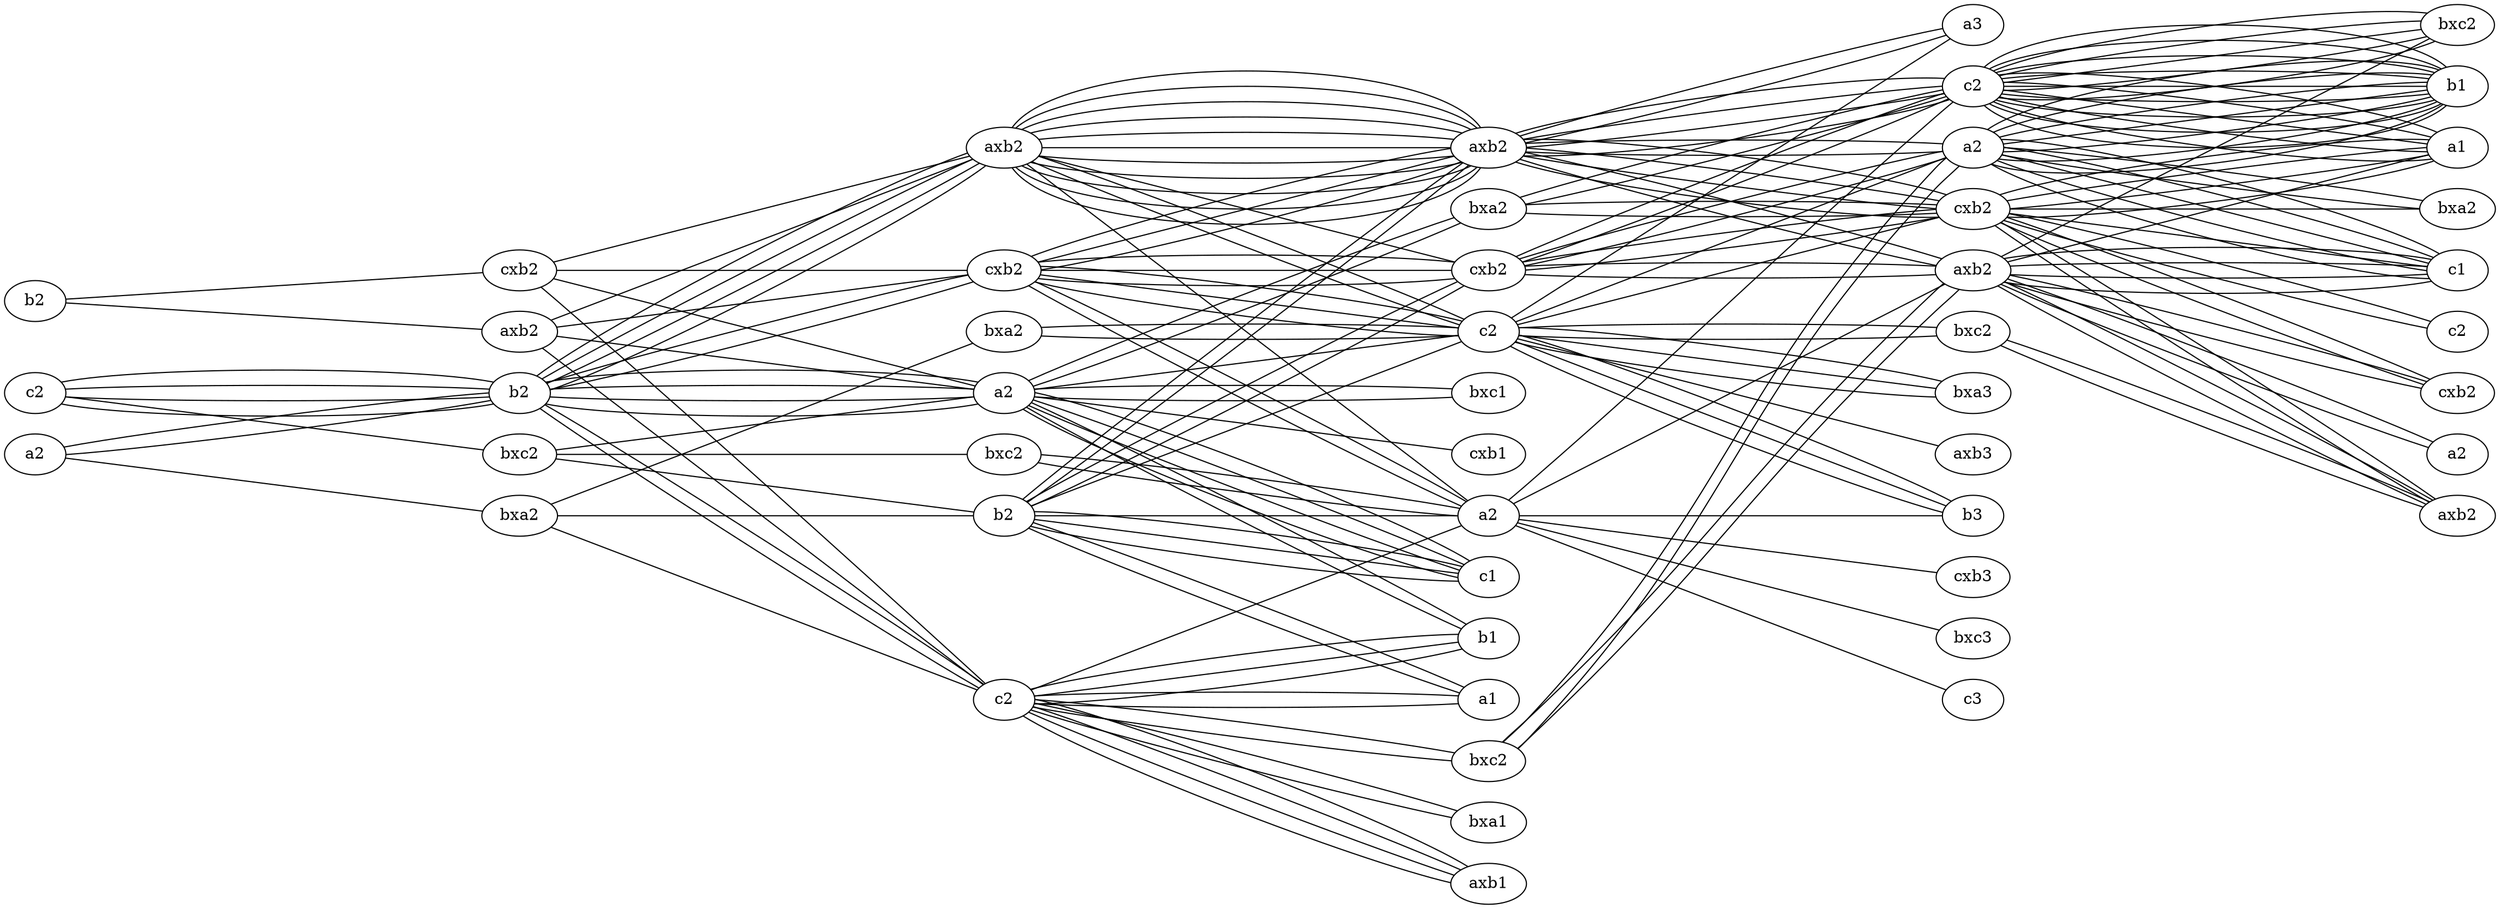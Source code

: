 // HexaPawn
graph {
	center=true rankdir=LR ranksep="5.0 equally"
	"0b827662-1385-11eb-a5c6-03857c5cefaf" [label=a2]
	"0b829d40-1385-11eb-a5c6-03857c5cefaf" [label=b2]
	"0b827662-1385-11eb-a5c6-03857c5cefaf" -- "0b829d40-1385-11eb-a5c6-03857c5cefaf"
	"0b827662-1385-11eb-a5c6-03857c5cefaf" [label=a2]
	"0b828a62-1385-11eb-a5c6-03857c5cefaf" [label=bxa2]
	"0b827662-1385-11eb-a5c6-03857c5cefaf" -- "0b828a62-1385-11eb-a5c6-03857c5cefaf"
	"0b827662-1385-11eb-a5c6-03857c5cefaf" [label=a2]
	"0b829d40-1385-11eb-a5c6-03857c5cefaf" [label=b2]
	"0b827662-1385-11eb-a5c6-03857c5cefaf" -- "0b829d40-1385-11eb-a5c6-03857c5cefaf"
	"0b827eb4-1385-11eb-a5c6-03857c5cefaf" [label=b2]
	"0b828f30-1385-11eb-a5c6-03857c5cefaf" [label=axb2]
	"0b827eb4-1385-11eb-a5c6-03857c5cefaf" -- "0b828f30-1385-11eb-a5c6-03857c5cefaf"
	"0b827eb4-1385-11eb-a5c6-03857c5cefaf" [label=b2]
	"0b829192-1385-11eb-a5c6-03857c5cefaf" [label=cxb2]
	"0b827eb4-1385-11eb-a5c6-03857c5cefaf" -- "0b829192-1385-11eb-a5c6-03857c5cefaf"
	"0b8281ca-1385-11eb-a5c6-03857c5cefaf" [label=c2]
	"0b829d40-1385-11eb-a5c6-03857c5cefaf" [label=b2]
	"0b8281ca-1385-11eb-a5c6-03857c5cefaf" -- "0b829d40-1385-11eb-a5c6-03857c5cefaf"
	"0b8281ca-1385-11eb-a5c6-03857c5cefaf" [label=c2]
	"0b829638-1385-11eb-a5c6-03857c5cefaf" [label=bxc2]
	"0b8281ca-1385-11eb-a5c6-03857c5cefaf" -- "0b829638-1385-11eb-a5c6-03857c5cefaf"
	"0b8281ca-1385-11eb-a5c6-03857c5cefaf" [label=c2]
	"0b829d40-1385-11eb-a5c6-03857c5cefaf" [label=b2]
	"0b8281ca-1385-11eb-a5c6-03857c5cefaf" -- "0b829d40-1385-11eb-a5c6-03857c5cefaf"
	"0b8281ca-1385-11eb-a5c6-03857c5cefaf" [label=c2]
	"0b829d40-1385-11eb-a5c6-03857c5cefaf" [label=b2]
	"0b8281ca-1385-11eb-a5c6-03857c5cefaf" -- "0b829d40-1385-11eb-a5c6-03857c5cefaf"
	"0b8281ca-1385-11eb-a5c6-03857c5cefaf" [label=c2]
	"0b829d40-1385-11eb-a5c6-03857c5cefaf" [label=b2]
	"0b8281ca-1385-11eb-a5c6-03857c5cefaf" -- "0b829d40-1385-11eb-a5c6-03857c5cefaf"
	"0b829d40-1385-11eb-a5c6-03857c5cefaf" [label=b2]
	"0b82c266-1385-11eb-a5c6-03857c5cefaf" [label=c2]
	"0b829d40-1385-11eb-a5c6-03857c5cefaf" -- "0b82c266-1385-11eb-a5c6-03857c5cefaf"
	"0b829d40-1385-11eb-a5c6-03857c5cefaf" [label=b2]
	"0b82c4b4-1385-11eb-a5c6-03857c5cefaf" [label=cxb2]
	"0b829d40-1385-11eb-a5c6-03857c5cefaf" -- "0b82c4b4-1385-11eb-a5c6-03857c5cefaf"
	"0b828a62-1385-11eb-a5c6-03857c5cefaf" [label=bxa2]
	"0b82cd4c-1385-11eb-a5c6-03857c5cefaf" [label=b2]
	"0b828a62-1385-11eb-a5c6-03857c5cefaf" -- "0b82cd4c-1385-11eb-a5c6-03857c5cefaf"
	"0b828a62-1385-11eb-a5c6-03857c5cefaf" [label=bxa2]
	"0b82aae2-1385-11eb-a5c6-03857c5cefaf" [label=bxa2]
	"0b828a62-1385-11eb-a5c6-03857c5cefaf" -- "0b82aae2-1385-11eb-a5c6-03857c5cefaf"
	"0b828a62-1385-11eb-a5c6-03857c5cefaf" [label=bxa2]
	"0b82c266-1385-11eb-a5c6-03857c5cefaf" [label=c2]
	"0b828a62-1385-11eb-a5c6-03857c5cefaf" -- "0b82c266-1385-11eb-a5c6-03857c5cefaf"
	"0b829d40-1385-11eb-a5c6-03857c5cefaf" [label=b2]
	"0b82c266-1385-11eb-a5c6-03857c5cefaf" [label=c2]
	"0b829d40-1385-11eb-a5c6-03857c5cefaf" -- "0b82c266-1385-11eb-a5c6-03857c5cefaf"
	"0b829d40-1385-11eb-a5c6-03857c5cefaf" [label=b2]
	"0b82c4b4-1385-11eb-a5c6-03857c5cefaf" [label=cxb2]
	"0b829d40-1385-11eb-a5c6-03857c5cefaf" -- "0b82c4b4-1385-11eb-a5c6-03857c5cefaf"
	"0b828f30-1385-11eb-a5c6-03857c5cefaf" [label=axb2]
	"0b82dfbc-1385-11eb-a5c6-03857c5cefaf" [label=a2]
	"0b828f30-1385-11eb-a5c6-03857c5cefaf" -- "0b82dfbc-1385-11eb-a5c6-03857c5cefaf"
	"0b828f30-1385-11eb-a5c6-03857c5cefaf" [label=axb2]
	"0b82e12e-1385-11eb-a5c6-03857c5cefaf" [label=axb2]
	"0b828f30-1385-11eb-a5c6-03857c5cefaf" -- "0b82e12e-1385-11eb-a5c6-03857c5cefaf"
	"0b828f30-1385-11eb-a5c6-03857c5cefaf" [label=axb2]
	"0b82c266-1385-11eb-a5c6-03857c5cefaf" [label=c2]
	"0b828f30-1385-11eb-a5c6-03857c5cefaf" -- "0b82c266-1385-11eb-a5c6-03857c5cefaf"
	"0b828f30-1385-11eb-a5c6-03857c5cefaf" [label=axb2]
	"0b82c4b4-1385-11eb-a5c6-03857c5cefaf" [label=cxb2]
	"0b828f30-1385-11eb-a5c6-03857c5cefaf" -- "0b82c4b4-1385-11eb-a5c6-03857c5cefaf"
	"0b829192-1385-11eb-a5c6-03857c5cefaf" [label=cxb2]
	"0b82dfbc-1385-11eb-a5c6-03857c5cefaf" [label=a2]
	"0b829192-1385-11eb-a5c6-03857c5cefaf" -- "0b82dfbc-1385-11eb-a5c6-03857c5cefaf"
	"0b829192-1385-11eb-a5c6-03857c5cefaf" [label=cxb2]
	"0b82e12e-1385-11eb-a5c6-03857c5cefaf" [label=axb2]
	"0b829192-1385-11eb-a5c6-03857c5cefaf" -- "0b82e12e-1385-11eb-a5c6-03857c5cefaf"
	"0b829192-1385-11eb-a5c6-03857c5cefaf" [label=cxb2]
	"0b82c266-1385-11eb-a5c6-03857c5cefaf" [label=c2]
	"0b829192-1385-11eb-a5c6-03857c5cefaf" -- "0b82c266-1385-11eb-a5c6-03857c5cefaf"
	"0b829192-1385-11eb-a5c6-03857c5cefaf" [label=cxb2]
	"0b82c4b4-1385-11eb-a5c6-03857c5cefaf" [label=cxb2]
	"0b829192-1385-11eb-a5c6-03857c5cefaf" -- "0b82c4b4-1385-11eb-a5c6-03857c5cefaf"
	"0b829d40-1385-11eb-a5c6-03857c5cefaf" [label=b2]
	"0b82dfbc-1385-11eb-a5c6-03857c5cefaf" [label=a2]
	"0b829d40-1385-11eb-a5c6-03857c5cefaf" -- "0b82dfbc-1385-11eb-a5c6-03857c5cefaf"
	"0b829d40-1385-11eb-a5c6-03857c5cefaf" [label=b2]
	"0b82e12e-1385-11eb-a5c6-03857c5cefaf" [label=axb2]
	"0b829d40-1385-11eb-a5c6-03857c5cefaf" -- "0b82e12e-1385-11eb-a5c6-03857c5cefaf"
	"0b829638-1385-11eb-a5c6-03857c5cefaf" [label=bxc2]
	"0b82dfbc-1385-11eb-a5c6-03857c5cefaf" [label=a2]
	"0b829638-1385-11eb-a5c6-03857c5cefaf" -- "0b82dfbc-1385-11eb-a5c6-03857c5cefaf"
	"0b829638-1385-11eb-a5c6-03857c5cefaf" [label=bxc2]
	"0b82cd4c-1385-11eb-a5c6-03857c5cefaf" [label=b2]
	"0b829638-1385-11eb-a5c6-03857c5cefaf" -- "0b82cd4c-1385-11eb-a5c6-03857c5cefaf"
	"0b829638-1385-11eb-a5c6-03857c5cefaf" [label=bxc2]
	"0b82cf90-1385-11eb-a5c6-03857c5cefaf" [label=bxc2]
	"0b829638-1385-11eb-a5c6-03857c5cefaf" -- "0b82cf90-1385-11eb-a5c6-03857c5cefaf"
	"0b829d40-1385-11eb-a5c6-03857c5cefaf" [label=b2]
	"0b82dfbc-1385-11eb-a5c6-03857c5cefaf" [label=a2]
	"0b829d40-1385-11eb-a5c6-03857c5cefaf" -- "0b82dfbc-1385-11eb-a5c6-03857c5cefaf"
	"0b829d40-1385-11eb-a5c6-03857c5cefaf" [label=b2]
	"0b82e12e-1385-11eb-a5c6-03857c5cefaf" [label=axb2]
	"0b829d40-1385-11eb-a5c6-03857c5cefaf" -- "0b82e12e-1385-11eb-a5c6-03857c5cefaf"
	"0b829d40-1385-11eb-a5c6-03857c5cefaf" [label=b2]
	"0b82dfbc-1385-11eb-a5c6-03857c5cefaf" [label=a2]
	"0b829d40-1385-11eb-a5c6-03857c5cefaf" -- "0b82dfbc-1385-11eb-a5c6-03857c5cefaf"
	"0b829d40-1385-11eb-a5c6-03857c5cefaf" [label=b2]
	"0b82e12e-1385-11eb-a5c6-03857c5cefaf" [label=axb2]
	"0b829d40-1385-11eb-a5c6-03857c5cefaf" -- "0b82e12e-1385-11eb-a5c6-03857c5cefaf"
	"0b829d40-1385-11eb-a5c6-03857c5cefaf" [label=b2]
	"0b82dfbc-1385-11eb-a5c6-03857c5cefaf" [label=a2]
	"0b829d40-1385-11eb-a5c6-03857c5cefaf" -- "0b82dfbc-1385-11eb-a5c6-03857c5cefaf"
	"0b829d40-1385-11eb-a5c6-03857c5cefaf" [label=b2]
	"0b82e12e-1385-11eb-a5c6-03857c5cefaf" [label=axb2]
	"0b829d40-1385-11eb-a5c6-03857c5cefaf" -- "0b82e12e-1385-11eb-a5c6-03857c5cefaf"
	"0b82c4b4-1385-11eb-a5c6-03857c5cefaf" [label=cxb2]
	"0b834132-1385-11eb-a5c6-03857c5cefaf" [label=axb2]
	"0b82c4b4-1385-11eb-a5c6-03857c5cefaf" -- "0b834132-1385-11eb-a5c6-03857c5cefaf"
	"0b82c4b4-1385-11eb-a5c6-03857c5cefaf" [label=cxb2]
	"0b8311a8-1385-11eb-a5c6-03857c5cefaf" [label=c2]
	"0b82c4b4-1385-11eb-a5c6-03857c5cefaf" -- "0b8311a8-1385-11eb-a5c6-03857c5cefaf"
	"0b82c4b4-1385-11eb-a5c6-03857c5cefaf" [label=cxb2]
	"0b8334c6-1385-11eb-a5c6-03857c5cefaf" [label=cxb2]
	"0b82c4b4-1385-11eb-a5c6-03857c5cefaf" -- "0b8334c6-1385-11eb-a5c6-03857c5cefaf"
	"0b82cd4c-1385-11eb-a5c6-03857c5cefaf" [label=b2]
	"0b834132-1385-11eb-a5c6-03857c5cefaf" [label=axb2]
	"0b82cd4c-1385-11eb-a5c6-03857c5cefaf" -- "0b834132-1385-11eb-a5c6-03857c5cefaf"
	"0b82cd4c-1385-11eb-a5c6-03857c5cefaf" [label=b2]
	"0b82f97a-1385-11eb-a5c6-03857c5cefaf" [label=a1]
	"0b82cd4c-1385-11eb-a5c6-03857c5cefaf" -- "0b82f97a-1385-11eb-a5c6-03857c5cefaf"
	"0b82cd4c-1385-11eb-a5c6-03857c5cefaf" [label=b2]
	"0b8311a8-1385-11eb-a5c6-03857c5cefaf" [label=c2]
	"0b82cd4c-1385-11eb-a5c6-03857c5cefaf" -- "0b8311a8-1385-11eb-a5c6-03857c5cefaf"
	"0b82cd4c-1385-11eb-a5c6-03857c5cefaf" [label=b2]
	"0b8334c6-1385-11eb-a5c6-03857c5cefaf" [label=cxb2]
	"0b82cd4c-1385-11eb-a5c6-03857c5cefaf" -- "0b8334c6-1385-11eb-a5c6-03857c5cefaf"
	"0b82cd4c-1385-11eb-a5c6-03857c5cefaf" [label=b2]
	"0b82f97a-1385-11eb-a5c6-03857c5cefaf" [label=a1]
	"0b82cd4c-1385-11eb-a5c6-03857c5cefaf" -- "0b82f97a-1385-11eb-a5c6-03857c5cefaf"
	"0b82aae2-1385-11eb-a5c6-03857c5cefaf" [label=bxa2]
	"0b8311a8-1385-11eb-a5c6-03857c5cefaf" [label=c2]
	"0b82aae2-1385-11eb-a5c6-03857c5cefaf" -- "0b8311a8-1385-11eb-a5c6-03857c5cefaf"
	"0b82aae2-1385-11eb-a5c6-03857c5cefaf" [label=bxa2]
	"0b8311a8-1385-11eb-a5c6-03857c5cefaf" [label=c2]
	"0b82aae2-1385-11eb-a5c6-03857c5cefaf" -- "0b8311a8-1385-11eb-a5c6-03857c5cefaf"
	"0b82c266-1385-11eb-a5c6-03857c5cefaf" [label=c2]
	"0b82f97a-1385-11eb-a5c6-03857c5cefaf" [label=a1]
	"0b82c266-1385-11eb-a5c6-03857c5cefaf" -- "0b82f97a-1385-11eb-a5c6-03857c5cefaf"
	"0b82c266-1385-11eb-a5c6-03857c5cefaf" [label=c2]
	"0b82fc2c-1385-11eb-a5c6-03857c5cefaf" [label=axb1]
	"0b82c266-1385-11eb-a5c6-03857c5cefaf" -- "0b82fc2c-1385-11eb-a5c6-03857c5cefaf"
	"0b82c266-1385-11eb-a5c6-03857c5cefaf" [label=c2]
	"0b82fc2c-1385-11eb-a5c6-03857c5cefaf" [label=axb1]
	"0b82c266-1385-11eb-a5c6-03857c5cefaf" -- "0b82fc2c-1385-11eb-a5c6-03857c5cefaf"
	"0b82c266-1385-11eb-a5c6-03857c5cefaf" [label=c2]
	"0b82f97a-1385-11eb-a5c6-03857c5cefaf" [label=a1]
	"0b82c266-1385-11eb-a5c6-03857c5cefaf" -- "0b82f97a-1385-11eb-a5c6-03857c5cefaf"
	"0b82c266-1385-11eb-a5c6-03857c5cefaf" [label=c2]
	"0b82fc2c-1385-11eb-a5c6-03857c5cefaf" [label=axb1]
	"0b82c266-1385-11eb-a5c6-03857c5cefaf" -- "0b82fc2c-1385-11eb-a5c6-03857c5cefaf"
	"0b82c266-1385-11eb-a5c6-03857c5cefaf" [label=c2]
	"0b82fc2c-1385-11eb-a5c6-03857c5cefaf" [label=axb1]
	"0b82c266-1385-11eb-a5c6-03857c5cefaf" -- "0b82fc2c-1385-11eb-a5c6-03857c5cefaf"
	"0b82c4b4-1385-11eb-a5c6-03857c5cefaf" [label=cxb2]
	"0b834132-1385-11eb-a5c6-03857c5cefaf" [label=axb2]
	"0b82c4b4-1385-11eb-a5c6-03857c5cefaf" -- "0b834132-1385-11eb-a5c6-03857c5cefaf"
	"0b82c4b4-1385-11eb-a5c6-03857c5cefaf" [label=cxb2]
	"0b8311a8-1385-11eb-a5c6-03857c5cefaf" [label=c2]
	"0b82c4b4-1385-11eb-a5c6-03857c5cefaf" -- "0b8311a8-1385-11eb-a5c6-03857c5cefaf"
	"0b82c4b4-1385-11eb-a5c6-03857c5cefaf" [label=cxb2]
	"0b8334c6-1385-11eb-a5c6-03857c5cefaf" [label=cxb2]
	"0b82c4b4-1385-11eb-a5c6-03857c5cefaf" -- "0b8334c6-1385-11eb-a5c6-03857c5cefaf"
	"0b82dfbc-1385-11eb-a5c6-03857c5cefaf" [label=a2]
	"0b832102-1385-11eb-a5c6-03857c5cefaf" [label=b1]
	"0b82dfbc-1385-11eb-a5c6-03857c5cefaf" -- "0b832102-1385-11eb-a5c6-03857c5cefaf"
	"0b82dfbc-1385-11eb-a5c6-03857c5cefaf" [label=a2]
	"0b831770-1385-11eb-a5c6-03857c5cefaf" [label=bxc1]
	"0b82dfbc-1385-11eb-a5c6-03857c5cefaf" -- "0b831770-1385-11eb-a5c6-03857c5cefaf"
	"0b82dfbc-1385-11eb-a5c6-03857c5cefaf" [label=a2]
	"0b83148c-1385-11eb-a5c6-03857c5cefaf" [label=bxa2]
	"0b82dfbc-1385-11eb-a5c6-03857c5cefaf" -- "0b83148c-1385-11eb-a5c6-03857c5cefaf"
	"0b82dfbc-1385-11eb-a5c6-03857c5cefaf" [label=a2]
	"0b8311a8-1385-11eb-a5c6-03857c5cefaf" [label=c2]
	"0b82dfbc-1385-11eb-a5c6-03857c5cefaf" -- "0b8311a8-1385-11eb-a5c6-03857c5cefaf"
	"0b82e12e-1385-11eb-a5c6-03857c5cefaf" [label=axb2]
	"0b8311a8-1385-11eb-a5c6-03857c5cefaf" [label=c2]
	"0b82e12e-1385-11eb-a5c6-03857c5cefaf" -- "0b8311a8-1385-11eb-a5c6-03857c5cefaf"
	"0b82e12e-1385-11eb-a5c6-03857c5cefaf" [label=axb2]
	"0b8334c6-1385-11eb-a5c6-03857c5cefaf" [label=cxb2]
	"0b82e12e-1385-11eb-a5c6-03857c5cefaf" -- "0b8334c6-1385-11eb-a5c6-03857c5cefaf"
	"0b82e12e-1385-11eb-a5c6-03857c5cefaf" [label=axb2]
	"0b8311a8-1385-11eb-a5c6-03857c5cefaf" [label=c2]
	"0b82e12e-1385-11eb-a5c6-03857c5cefaf" -- "0b8311a8-1385-11eb-a5c6-03857c5cefaf"
	"0b82c266-1385-11eb-a5c6-03857c5cefaf" [label=c2]
	"0b832102-1385-11eb-a5c6-03857c5cefaf" [label=b1]
	"0b82c266-1385-11eb-a5c6-03857c5cefaf" -- "0b832102-1385-11eb-a5c6-03857c5cefaf"
	"0b82c266-1385-11eb-a5c6-03857c5cefaf" [label=c2]
	"0b832260-1385-11eb-a5c6-03857c5cefaf" [label=bxa1]
	"0b82c266-1385-11eb-a5c6-03857c5cefaf" -- "0b832260-1385-11eb-a5c6-03857c5cefaf"
	"0b82c266-1385-11eb-a5c6-03857c5cefaf" [label=c2]
	"0b831fa4-1385-11eb-a5c6-03857c5cefaf" [label=bxc2]
	"0b82c266-1385-11eb-a5c6-03857c5cefaf" -- "0b831fa4-1385-11eb-a5c6-03857c5cefaf"
	"0b82c266-1385-11eb-a5c6-03857c5cefaf" [label=c2]
	"0b832102-1385-11eb-a5c6-03857c5cefaf" [label=b1]
	"0b82c266-1385-11eb-a5c6-03857c5cefaf" -- "0b832102-1385-11eb-a5c6-03857c5cefaf"
	"0b82c4b4-1385-11eb-a5c6-03857c5cefaf" [label=cxb2]
	"0b8311a8-1385-11eb-a5c6-03857c5cefaf" [label=c2]
	"0b82c4b4-1385-11eb-a5c6-03857c5cefaf" -- "0b8311a8-1385-11eb-a5c6-03857c5cefaf"
	"0b82c4b4-1385-11eb-a5c6-03857c5cefaf" [label=cxb2]
	"0b8334c6-1385-11eb-a5c6-03857c5cefaf" [label=cxb2]
	"0b82c4b4-1385-11eb-a5c6-03857c5cefaf" -- "0b8334c6-1385-11eb-a5c6-03857c5cefaf"
	"0b82dfbc-1385-11eb-a5c6-03857c5cefaf" [label=a2]
	"0b83148c-1385-11eb-a5c6-03857c5cefaf" [label=bxa2]
	"0b82dfbc-1385-11eb-a5c6-03857c5cefaf" -- "0b83148c-1385-11eb-a5c6-03857c5cefaf"
	"0b82dfbc-1385-11eb-a5c6-03857c5cefaf" [label=a2]
	"0b832102-1385-11eb-a5c6-03857c5cefaf" [label=b1]
	"0b82dfbc-1385-11eb-a5c6-03857c5cefaf" -- "0b832102-1385-11eb-a5c6-03857c5cefaf"
	"0b82dfbc-1385-11eb-a5c6-03857c5cefaf" [label=a2]
	"0b831770-1385-11eb-a5c6-03857c5cefaf" [label=bxc1]
	"0b82dfbc-1385-11eb-a5c6-03857c5cefaf" -- "0b831770-1385-11eb-a5c6-03857c5cefaf"
	"0b82e12e-1385-11eb-a5c6-03857c5cefaf" [label=axb2]
	"0b8339bc-1385-11eb-a5c6-03857c5cefaf" [label=a2]
	"0b82e12e-1385-11eb-a5c6-03857c5cefaf" -- "0b8339bc-1385-11eb-a5c6-03857c5cefaf"
	"0b82e12e-1385-11eb-a5c6-03857c5cefaf" [label=axb2]
	"0b834132-1385-11eb-a5c6-03857c5cefaf" [label=axb2]
	"0b82e12e-1385-11eb-a5c6-03857c5cefaf" -- "0b834132-1385-11eb-a5c6-03857c5cefaf"
	"0b82e12e-1385-11eb-a5c6-03857c5cefaf" [label=axb2]
	"0b834132-1385-11eb-a5c6-03857c5cefaf" [label=axb2]
	"0b82e12e-1385-11eb-a5c6-03857c5cefaf" -- "0b834132-1385-11eb-a5c6-03857c5cefaf"
	"0b82e12e-1385-11eb-a5c6-03857c5cefaf" [label=axb2]
	"0b834132-1385-11eb-a5c6-03857c5cefaf" [label=axb2]
	"0b82e12e-1385-11eb-a5c6-03857c5cefaf" -- "0b834132-1385-11eb-a5c6-03857c5cefaf"
	"0b82c266-1385-11eb-a5c6-03857c5cefaf" [label=c2]
	"0b8339bc-1385-11eb-a5c6-03857c5cefaf" [label=a2]
	"0b82c266-1385-11eb-a5c6-03857c5cefaf" -- "0b8339bc-1385-11eb-a5c6-03857c5cefaf"
	"0b82c266-1385-11eb-a5c6-03857c5cefaf" [label=c2]
	"0b831fa4-1385-11eb-a5c6-03857c5cefaf" [label=bxc2]
	"0b82c266-1385-11eb-a5c6-03857c5cefaf" -- "0b831fa4-1385-11eb-a5c6-03857c5cefaf"
	"0b82c266-1385-11eb-a5c6-03857c5cefaf" [label=c2]
	"0b832102-1385-11eb-a5c6-03857c5cefaf" [label=b1]
	"0b82c266-1385-11eb-a5c6-03857c5cefaf" -- "0b832102-1385-11eb-a5c6-03857c5cefaf"
	"0b82c266-1385-11eb-a5c6-03857c5cefaf" [label=c2]
	"0b832260-1385-11eb-a5c6-03857c5cefaf" [label=bxa1]
	"0b82c266-1385-11eb-a5c6-03857c5cefaf" -- "0b832260-1385-11eb-a5c6-03857c5cefaf"
	"0b82c4b4-1385-11eb-a5c6-03857c5cefaf" [label=cxb2]
	"0b8339bc-1385-11eb-a5c6-03857c5cefaf" [label=a2]
	"0b82c4b4-1385-11eb-a5c6-03857c5cefaf" -- "0b8339bc-1385-11eb-a5c6-03857c5cefaf"
	"0b82c4b4-1385-11eb-a5c6-03857c5cefaf" [label=cxb2]
	"0b834132-1385-11eb-a5c6-03857c5cefaf" [label=axb2]
	"0b82c4b4-1385-11eb-a5c6-03857c5cefaf" -- "0b834132-1385-11eb-a5c6-03857c5cefaf"
	"0b82c4b4-1385-11eb-a5c6-03857c5cefaf" [label=cxb2]
	"0b8339bc-1385-11eb-a5c6-03857c5cefaf" [label=a2]
	"0b82c4b4-1385-11eb-a5c6-03857c5cefaf" -- "0b8339bc-1385-11eb-a5c6-03857c5cefaf"
	"0b82e12e-1385-11eb-a5c6-03857c5cefaf" [label=axb2]
	"0b834132-1385-11eb-a5c6-03857c5cefaf" [label=axb2]
	"0b82e12e-1385-11eb-a5c6-03857c5cefaf" -- "0b834132-1385-11eb-a5c6-03857c5cefaf"
	"0b82e12e-1385-11eb-a5c6-03857c5cefaf" [label=axb2]
	"0b834132-1385-11eb-a5c6-03857c5cefaf" [label=axb2]
	"0b82e12e-1385-11eb-a5c6-03857c5cefaf" -- "0b834132-1385-11eb-a5c6-03857c5cefaf"
	"0b82dfbc-1385-11eb-a5c6-03857c5cefaf" [label=a2]
	"0b833750-1385-11eb-a5c6-03857c5cefaf" [label=c1]
	"0b82dfbc-1385-11eb-a5c6-03857c5cefaf" -- "0b833750-1385-11eb-a5c6-03857c5cefaf"
	"0b82dfbc-1385-11eb-a5c6-03857c5cefaf" [label=a2]
	"0b832bca-1385-11eb-a5c6-03857c5cefaf" [label=cxb1]
	"0b82dfbc-1385-11eb-a5c6-03857c5cefaf" -- "0b832bca-1385-11eb-a5c6-03857c5cefaf"
	"0b82dfbc-1385-11eb-a5c6-03857c5cefaf" [label=a2]
	"0b833750-1385-11eb-a5c6-03857c5cefaf" [label=c1]
	"0b82dfbc-1385-11eb-a5c6-03857c5cefaf" -- "0b833750-1385-11eb-a5c6-03857c5cefaf"
	"0b82dfbc-1385-11eb-a5c6-03857c5cefaf" [label=a2]
	"0b833750-1385-11eb-a5c6-03857c5cefaf" [label=c1]
	"0b82dfbc-1385-11eb-a5c6-03857c5cefaf" -- "0b833750-1385-11eb-a5c6-03857c5cefaf"
	"0b82dfbc-1385-11eb-a5c6-03857c5cefaf" [label=a2]
	"0b833750-1385-11eb-a5c6-03857c5cefaf" [label=c1]
	"0b82dfbc-1385-11eb-a5c6-03857c5cefaf" -- "0b833750-1385-11eb-a5c6-03857c5cefaf"
	"0b82cd4c-1385-11eb-a5c6-03857c5cefaf" [label=b2]
	"0b8339bc-1385-11eb-a5c6-03857c5cefaf" [label=a2]
	"0b82cd4c-1385-11eb-a5c6-03857c5cefaf" -- "0b8339bc-1385-11eb-a5c6-03857c5cefaf"
	"0b82cd4c-1385-11eb-a5c6-03857c5cefaf" [label=b2]
	"0b834132-1385-11eb-a5c6-03857c5cefaf" [label=axb2]
	"0b82cd4c-1385-11eb-a5c6-03857c5cefaf" -- "0b834132-1385-11eb-a5c6-03857c5cefaf"
	"0b82cd4c-1385-11eb-a5c6-03857c5cefaf" [label=b2]
	"0b833750-1385-11eb-a5c6-03857c5cefaf" [label=c1]
	"0b82cd4c-1385-11eb-a5c6-03857c5cefaf" -- "0b833750-1385-11eb-a5c6-03857c5cefaf"
	"0b82cd4c-1385-11eb-a5c6-03857c5cefaf" [label=b2]
	"0b8334c6-1385-11eb-a5c6-03857c5cefaf" [label=cxb2]
	"0b82cd4c-1385-11eb-a5c6-03857c5cefaf" -- "0b8334c6-1385-11eb-a5c6-03857c5cefaf"
	"0b82cd4c-1385-11eb-a5c6-03857c5cefaf" [label=b2]
	"0b833750-1385-11eb-a5c6-03857c5cefaf" [label=c1]
	"0b82cd4c-1385-11eb-a5c6-03857c5cefaf" -- "0b833750-1385-11eb-a5c6-03857c5cefaf"
	"0b82cd4c-1385-11eb-a5c6-03857c5cefaf" [label=b2]
	"0b833750-1385-11eb-a5c6-03857c5cefaf" [label=c1]
	"0b82cd4c-1385-11eb-a5c6-03857c5cefaf" -- "0b833750-1385-11eb-a5c6-03857c5cefaf"
	"0b82cf90-1385-11eb-a5c6-03857c5cefaf" [label=bxc2]
	"0b8339bc-1385-11eb-a5c6-03857c5cefaf" [label=a2]
	"0b82cf90-1385-11eb-a5c6-03857c5cefaf" -- "0b8339bc-1385-11eb-a5c6-03857c5cefaf"
	"0b82cf90-1385-11eb-a5c6-03857c5cefaf" [label=bxc2]
	"0b8339bc-1385-11eb-a5c6-03857c5cefaf" [label=a2]
	"0b82cf90-1385-11eb-a5c6-03857c5cefaf" -- "0b8339bc-1385-11eb-a5c6-03857c5cefaf"
	"0b82e12e-1385-11eb-a5c6-03857c5cefaf" [label=axb2]
	"0b834132-1385-11eb-a5c6-03857c5cefaf" [label=axb2]
	"0b82e12e-1385-11eb-a5c6-03857c5cefaf" -- "0b834132-1385-11eb-a5c6-03857c5cefaf"
	"0b82e12e-1385-11eb-a5c6-03857c5cefaf" [label=axb2]
	"0b834132-1385-11eb-a5c6-03857c5cefaf" [label=axb2]
	"0b82e12e-1385-11eb-a5c6-03857c5cefaf" -- "0b834132-1385-11eb-a5c6-03857c5cefaf"
	"0b82e12e-1385-11eb-a5c6-03857c5cefaf" [label=axb2]
	"0b834132-1385-11eb-a5c6-03857c5cefaf" [label=axb2]
	"0b82e12e-1385-11eb-a5c6-03857c5cefaf" -- "0b834132-1385-11eb-a5c6-03857c5cefaf"
	"0b82e12e-1385-11eb-a5c6-03857c5cefaf" [label=axb2]
	"0b834132-1385-11eb-a5c6-03857c5cefaf" [label=axb2]
	"0b82e12e-1385-11eb-a5c6-03857c5cefaf" -- "0b834132-1385-11eb-a5c6-03857c5cefaf"
	"0b82e12e-1385-11eb-a5c6-03857c5cefaf" [label=axb2]
	"0b834132-1385-11eb-a5c6-03857c5cefaf" [label=axb2]
	"0b82e12e-1385-11eb-a5c6-03857c5cefaf" -- "0b834132-1385-11eb-a5c6-03857c5cefaf"
	"0b82e12e-1385-11eb-a5c6-03857c5cefaf" [label=axb2]
	"0b834132-1385-11eb-a5c6-03857c5cefaf" [label=axb2]
	"0b82e12e-1385-11eb-a5c6-03857c5cefaf" -- "0b834132-1385-11eb-a5c6-03857c5cefaf"
	"0b834132-1385-11eb-a5c6-03857c5cefaf" [label=axb2]
	"0b835884-1385-11eb-a5c6-03857c5cefaf" [label=a3]
	"0b834132-1385-11eb-a5c6-03857c5cefaf" -- "0b835884-1385-11eb-a5c6-03857c5cefaf"
	"0b8311a8-1385-11eb-a5c6-03857c5cefaf" [label=c2]
	"0b8353e8-1385-11eb-a5c6-03857c5cefaf" [label=bxc2]
	"0b8311a8-1385-11eb-a5c6-03857c5cefaf" -- "0b8353e8-1385-11eb-a5c6-03857c5cefaf"
	"0b8311a8-1385-11eb-a5c6-03857c5cefaf" [label=c2]
	"0b8370b2-1385-11eb-a5c6-03857c5cefaf" [label=b3]
	"0b8311a8-1385-11eb-a5c6-03857c5cefaf" -- "0b8370b2-1385-11eb-a5c6-03857c5cefaf"
	"0b8311a8-1385-11eb-a5c6-03857c5cefaf" [label=c2]
	"0b835546-1385-11eb-a5c6-03857c5cefaf" [label=bxa3]
	"0b8311a8-1385-11eb-a5c6-03857c5cefaf" -- "0b835546-1385-11eb-a5c6-03857c5cefaf"
	"0b834132-1385-11eb-a5c6-03857c5cefaf" [label=axb2]
	"0b836a4a-1385-11eb-a5c6-03857c5cefaf" [label=c2]
	"0b834132-1385-11eb-a5c6-03857c5cefaf" -- "0b836a4a-1385-11eb-a5c6-03857c5cefaf"
	"0b834132-1385-11eb-a5c6-03857c5cefaf" [label=axb2]
	"0b836af4-1385-11eb-a5c6-03857c5cefaf" [label=cxb2]
	"0b834132-1385-11eb-a5c6-03857c5cefaf" -- "0b836af4-1385-11eb-a5c6-03857c5cefaf"
	"0b8311a8-1385-11eb-a5c6-03857c5cefaf" [label=c2]
	"0b8370b2-1385-11eb-a5c6-03857c5cefaf" [label=b3]
	"0b8311a8-1385-11eb-a5c6-03857c5cefaf" -- "0b8370b2-1385-11eb-a5c6-03857c5cefaf"
	"0b8311a8-1385-11eb-a5c6-03857c5cefaf" [label=c2]
	"0b835546-1385-11eb-a5c6-03857c5cefaf" [label=bxa3]
	"0b8311a8-1385-11eb-a5c6-03857c5cefaf" -- "0b835546-1385-11eb-a5c6-03857c5cefaf"
	"0b8334c6-1385-11eb-a5c6-03857c5cefaf" [label=cxb2]
	"0b836a4a-1385-11eb-a5c6-03857c5cefaf" [label=c2]
	"0b8334c6-1385-11eb-a5c6-03857c5cefaf" -- "0b836a4a-1385-11eb-a5c6-03857c5cefaf"
	"0b8334c6-1385-11eb-a5c6-03857c5cefaf" [label=cxb2]
	"0b836af4-1385-11eb-a5c6-03857c5cefaf" [label=cxb2]
	"0b8334c6-1385-11eb-a5c6-03857c5cefaf" -- "0b836af4-1385-11eb-a5c6-03857c5cefaf"
	"0b834132-1385-11eb-a5c6-03857c5cefaf" [label=axb2]
	"0b835884-1385-11eb-a5c6-03857c5cefaf" [label=a3]
	"0b834132-1385-11eb-a5c6-03857c5cefaf" -- "0b835884-1385-11eb-a5c6-03857c5cefaf"
	"0b8311a8-1385-11eb-a5c6-03857c5cefaf" [label=c2]
	"0b8353e8-1385-11eb-a5c6-03857c5cefaf" [label=bxc2]
	"0b8311a8-1385-11eb-a5c6-03857c5cefaf" -- "0b8353e8-1385-11eb-a5c6-03857c5cefaf"
	"0b8311a8-1385-11eb-a5c6-03857c5cefaf" [label=c2]
	"0b8370b2-1385-11eb-a5c6-03857c5cefaf" [label=b3]
	"0b8311a8-1385-11eb-a5c6-03857c5cefaf" -- "0b8370b2-1385-11eb-a5c6-03857c5cefaf"
	"0b8311a8-1385-11eb-a5c6-03857c5cefaf" [label=c2]
	"0b835546-1385-11eb-a5c6-03857c5cefaf" [label=bxa3]
	"0b8311a8-1385-11eb-a5c6-03857c5cefaf" -- "0b835546-1385-11eb-a5c6-03857c5cefaf"
	"0b83148c-1385-11eb-a5c6-03857c5cefaf" [label=bxa2]
	"0b836a4a-1385-11eb-a5c6-03857c5cefaf" [label=c2]
	"0b83148c-1385-11eb-a5c6-03857c5cefaf" -- "0b836a4a-1385-11eb-a5c6-03857c5cefaf"
	"0b83148c-1385-11eb-a5c6-03857c5cefaf" [label=bxa2]
	"0b836af4-1385-11eb-a5c6-03857c5cefaf" [label=cxb2]
	"0b83148c-1385-11eb-a5c6-03857c5cefaf" -- "0b836af4-1385-11eb-a5c6-03857c5cefaf"
	"0b8311a8-1385-11eb-a5c6-03857c5cefaf" [label=c2]
	"0b835884-1385-11eb-a5c6-03857c5cefaf" [label=a3]
	"0b8311a8-1385-11eb-a5c6-03857c5cefaf" -- "0b835884-1385-11eb-a5c6-03857c5cefaf"
	"0b8311a8-1385-11eb-a5c6-03857c5cefaf" [label=c2]
	"0b83594c-1385-11eb-a5c6-03857c5cefaf" [label=axb3]
	"0b8311a8-1385-11eb-a5c6-03857c5cefaf" -- "0b83594c-1385-11eb-a5c6-03857c5cefaf"
	"0b8311a8-1385-11eb-a5c6-03857c5cefaf" [label=c2]
	"0b836af4-1385-11eb-a5c6-03857c5cefaf" [label=cxb2]
	"0b8311a8-1385-11eb-a5c6-03857c5cefaf" -- "0b836af4-1385-11eb-a5c6-03857c5cefaf"
	"0b8334c6-1385-11eb-a5c6-03857c5cefaf" [label=cxb2]
	"0b836a4a-1385-11eb-a5c6-03857c5cefaf" [label=c2]
	"0b8334c6-1385-11eb-a5c6-03857c5cefaf" -- "0b836a4a-1385-11eb-a5c6-03857c5cefaf"
	"0b8334c6-1385-11eb-a5c6-03857c5cefaf" [label=cxb2]
	"0b836af4-1385-11eb-a5c6-03857c5cefaf" [label=cxb2]
	"0b8334c6-1385-11eb-a5c6-03857c5cefaf" -- "0b836af4-1385-11eb-a5c6-03857c5cefaf"
	"0b831fa4-1385-11eb-a5c6-03857c5cefaf" [label=bxc2]
	"0b8373b4-1385-11eb-a5c6-03857c5cefaf" [label=a2]
	"0b831fa4-1385-11eb-a5c6-03857c5cefaf" -- "0b8373b4-1385-11eb-a5c6-03857c5cefaf"
	"0b831fa4-1385-11eb-a5c6-03857c5cefaf" [label=bxc2]
	"0b837468-1385-11eb-a5c6-03857c5cefaf" [label=axb2]
	"0b831fa4-1385-11eb-a5c6-03857c5cefaf" -- "0b837468-1385-11eb-a5c6-03857c5cefaf"
	"0b8311a8-1385-11eb-a5c6-03857c5cefaf" [label=c2]
	"0b8373b4-1385-11eb-a5c6-03857c5cefaf" [label=a2]
	"0b8311a8-1385-11eb-a5c6-03857c5cefaf" -- "0b8373b4-1385-11eb-a5c6-03857c5cefaf"
	"0b8334c6-1385-11eb-a5c6-03857c5cefaf" [label=cxb2]
	"0b8373b4-1385-11eb-a5c6-03857c5cefaf" [label=a2]
	"0b8334c6-1385-11eb-a5c6-03857c5cefaf" -- "0b8373b4-1385-11eb-a5c6-03857c5cefaf"
	"0b8334c6-1385-11eb-a5c6-03857c5cefaf" [label=cxb2]
	"0b837468-1385-11eb-a5c6-03857c5cefaf" [label=axb2]
	"0b8334c6-1385-11eb-a5c6-03857c5cefaf" -- "0b837468-1385-11eb-a5c6-03857c5cefaf"
	"0b83148c-1385-11eb-a5c6-03857c5cefaf" [label=bxa2]
	"0b836a4a-1385-11eb-a5c6-03857c5cefaf" [label=c2]
	"0b83148c-1385-11eb-a5c6-03857c5cefaf" -- "0b836a4a-1385-11eb-a5c6-03857c5cefaf"
	"0b83148c-1385-11eb-a5c6-03857c5cefaf" [label=bxa2]
	"0b836af4-1385-11eb-a5c6-03857c5cefaf" [label=cxb2]
	"0b83148c-1385-11eb-a5c6-03857c5cefaf" -- "0b836af4-1385-11eb-a5c6-03857c5cefaf"
	"0b8339bc-1385-11eb-a5c6-03857c5cefaf" [label=a2]
	"0b836a4a-1385-11eb-a5c6-03857c5cefaf" [label=c2]
	"0b8339bc-1385-11eb-a5c6-03857c5cefaf" -- "0b836a4a-1385-11eb-a5c6-03857c5cefaf"
	"0b834132-1385-11eb-a5c6-03857c5cefaf" [label=axb2]
	"0b836a4a-1385-11eb-a5c6-03857c5cefaf" [label=c2]
	"0b834132-1385-11eb-a5c6-03857c5cefaf" -- "0b836a4a-1385-11eb-a5c6-03857c5cefaf"
	"0b834132-1385-11eb-a5c6-03857c5cefaf" [label=axb2]
	"0b836af4-1385-11eb-a5c6-03857c5cefaf" [label=cxb2]
	"0b834132-1385-11eb-a5c6-03857c5cefaf" -- "0b836af4-1385-11eb-a5c6-03857c5cefaf"
	"0b834132-1385-11eb-a5c6-03857c5cefaf" [label=axb2]
	"0b836a4a-1385-11eb-a5c6-03857c5cefaf" [label=c2]
	"0b834132-1385-11eb-a5c6-03857c5cefaf" -- "0b836a4a-1385-11eb-a5c6-03857c5cefaf"
	"0b834132-1385-11eb-a5c6-03857c5cefaf" [label=axb2]
	"0b836af4-1385-11eb-a5c6-03857c5cefaf" [label=cxb2]
	"0b834132-1385-11eb-a5c6-03857c5cefaf" -- "0b836af4-1385-11eb-a5c6-03857c5cefaf"
	"0b834132-1385-11eb-a5c6-03857c5cefaf" [label=axb2]
	"0b836a4a-1385-11eb-a5c6-03857c5cefaf" [label=c2]
	"0b834132-1385-11eb-a5c6-03857c5cefaf" -- "0b836a4a-1385-11eb-a5c6-03857c5cefaf"
	"0b834132-1385-11eb-a5c6-03857c5cefaf" [label=axb2]
	"0b836af4-1385-11eb-a5c6-03857c5cefaf" [label=cxb2]
	"0b834132-1385-11eb-a5c6-03857c5cefaf" -- "0b836af4-1385-11eb-a5c6-03857c5cefaf"
	"0b8339bc-1385-11eb-a5c6-03857c5cefaf" [label=a2]
	"0b837468-1385-11eb-a5c6-03857c5cefaf" [label=axb2]
	"0b8339bc-1385-11eb-a5c6-03857c5cefaf" -- "0b837468-1385-11eb-a5c6-03857c5cefaf"
	"0b8339bc-1385-11eb-a5c6-03857c5cefaf" [label=a2]
	"0b836c70-1385-11eb-a5c6-03857c5cefaf" [label=c3]
	"0b8339bc-1385-11eb-a5c6-03857c5cefaf" -- "0b836c70-1385-11eb-a5c6-03857c5cefaf"
	"0b8339bc-1385-11eb-a5c6-03857c5cefaf" [label=a2]
	"0b836d24-1385-11eb-a5c6-03857c5cefaf" [label=cxb3]
	"0b8339bc-1385-11eb-a5c6-03857c5cefaf" -- "0b836d24-1385-11eb-a5c6-03857c5cefaf"
	"0b831fa4-1385-11eb-a5c6-03857c5cefaf" [label=bxc2]
	"0b8373b4-1385-11eb-a5c6-03857c5cefaf" [label=a2]
	"0b831fa4-1385-11eb-a5c6-03857c5cefaf" -- "0b8373b4-1385-11eb-a5c6-03857c5cefaf"
	"0b831fa4-1385-11eb-a5c6-03857c5cefaf" [label=bxc2]
	"0b837468-1385-11eb-a5c6-03857c5cefaf" [label=axb2]
	"0b831fa4-1385-11eb-a5c6-03857c5cefaf" -- "0b837468-1385-11eb-a5c6-03857c5cefaf"
	"0b834132-1385-11eb-a5c6-03857c5cefaf" [label=axb2]
	"0b8373b4-1385-11eb-a5c6-03857c5cefaf" [label=a2]
	"0b834132-1385-11eb-a5c6-03857c5cefaf" -- "0b8373b4-1385-11eb-a5c6-03857c5cefaf"
	"0b834132-1385-11eb-a5c6-03857c5cefaf" [label=axb2]
	"0b837468-1385-11eb-a5c6-03857c5cefaf" [label=axb2]
	"0b834132-1385-11eb-a5c6-03857c5cefaf" -- "0b837468-1385-11eb-a5c6-03857c5cefaf"
	"0b8339bc-1385-11eb-a5c6-03857c5cefaf" [label=a2]
	"0b8370b2-1385-11eb-a5c6-03857c5cefaf" [label=b3]
	"0b8339bc-1385-11eb-a5c6-03857c5cefaf" -- "0b8370b2-1385-11eb-a5c6-03857c5cefaf"
	"0b8339bc-1385-11eb-a5c6-03857c5cefaf" [label=a2]
	"0b837166-1385-11eb-a5c6-03857c5cefaf" [label=bxc3]
	"0b8339bc-1385-11eb-a5c6-03857c5cefaf" -- "0b837166-1385-11eb-a5c6-03857c5cefaf"
	"0b834132-1385-11eb-a5c6-03857c5cefaf" [label=axb2]
	"0b8373b4-1385-11eb-a5c6-03857c5cefaf" [label=a2]
	"0b834132-1385-11eb-a5c6-03857c5cefaf" -- "0b8373b4-1385-11eb-a5c6-03857c5cefaf"
	"0b834132-1385-11eb-a5c6-03857c5cefaf" [label=axb2]
	"0b837468-1385-11eb-a5c6-03857c5cefaf" [label=axb2]
	"0b834132-1385-11eb-a5c6-03857c5cefaf" -- "0b837468-1385-11eb-a5c6-03857c5cefaf"
	"0b8334c6-1385-11eb-a5c6-03857c5cefaf" [label=cxb2]
	"0b8373b4-1385-11eb-a5c6-03857c5cefaf" [label=a2]
	"0b8334c6-1385-11eb-a5c6-03857c5cefaf" -- "0b8373b4-1385-11eb-a5c6-03857c5cefaf"
	"0b8334c6-1385-11eb-a5c6-03857c5cefaf" [label=cxb2]
	"0b837468-1385-11eb-a5c6-03857c5cefaf" [label=axb2]
	"0b8334c6-1385-11eb-a5c6-03857c5cefaf" -- "0b837468-1385-11eb-a5c6-03857c5cefaf"
	"0b8353e8-1385-11eb-a5c6-03857c5cefaf" [label=bxc2]
	"0b83a4e2-1385-11eb-a5c6-03857c5cefaf" [label=axb2]
	"0b8353e8-1385-11eb-a5c6-03857c5cefaf" -- "0b83a4e2-1385-11eb-a5c6-03857c5cefaf"
	"0b836a4a-1385-11eb-a5c6-03857c5cefaf" [label=c2]
	"0b83a38e-1385-11eb-a5c6-03857c5cefaf" [label=b1]
	"0b836a4a-1385-11eb-a5c6-03857c5cefaf" -- "0b83a38e-1385-11eb-a5c6-03857c5cefaf"
	"0b836a4a-1385-11eb-a5c6-03857c5cefaf" [label=c2]
	"0b839998-1385-11eb-a5c6-03857c5cefaf" [label=a1]
	"0b836a4a-1385-11eb-a5c6-03857c5cefaf" -- "0b839998-1385-11eb-a5c6-03857c5cefaf"
	"0b836a4a-1385-11eb-a5c6-03857c5cefaf" [label=c2]
	"0b83a38e-1385-11eb-a5c6-03857c5cefaf" [label=b1]
	"0b836a4a-1385-11eb-a5c6-03857c5cefaf" -- "0b83a38e-1385-11eb-a5c6-03857c5cefaf"
	"0b836af4-1385-11eb-a5c6-03857c5cefaf" [label=cxb2]
	"0b839998-1385-11eb-a5c6-03857c5cefaf" [label=a1]
	"0b836af4-1385-11eb-a5c6-03857c5cefaf" -- "0b839998-1385-11eb-a5c6-03857c5cefaf"
	"0b836af4-1385-11eb-a5c6-03857c5cefaf" [label=cxb2]
	"0b8386a6-1385-11eb-a5c6-03857c5cefaf" [label=c2]
	"0b836af4-1385-11eb-a5c6-03857c5cefaf" -- "0b8386a6-1385-11eb-a5c6-03857c5cefaf"
	"0b836af4-1385-11eb-a5c6-03857c5cefaf" [label=cxb2]
	"0b83a23a-1385-11eb-a5c6-03857c5cefaf" [label=cxb2]
	"0b836af4-1385-11eb-a5c6-03857c5cefaf" -- "0b83a23a-1385-11eb-a5c6-03857c5cefaf"
	"0b836a4a-1385-11eb-a5c6-03857c5cefaf" [label=c2]
	"0b839998-1385-11eb-a5c6-03857c5cefaf" [label=a1]
	"0b836a4a-1385-11eb-a5c6-03857c5cefaf" -- "0b839998-1385-11eb-a5c6-03857c5cefaf"
	"0b836a4a-1385-11eb-a5c6-03857c5cefaf" [label=c2]
	"0b83a38e-1385-11eb-a5c6-03857c5cefaf" [label=b1]
	"0b836a4a-1385-11eb-a5c6-03857c5cefaf" -- "0b83a38e-1385-11eb-a5c6-03857c5cefaf"
	"0b836af4-1385-11eb-a5c6-03857c5cefaf" [label=cxb2]
	"0b83a4e2-1385-11eb-a5c6-03857c5cefaf" [label=axb2]
	"0b836af4-1385-11eb-a5c6-03857c5cefaf" -- "0b83a4e2-1385-11eb-a5c6-03857c5cefaf"
	"0b836af4-1385-11eb-a5c6-03857c5cefaf" [label=cxb2]
	"0b839998-1385-11eb-a5c6-03857c5cefaf" [label=a1]
	"0b836af4-1385-11eb-a5c6-03857c5cefaf" -- "0b839998-1385-11eb-a5c6-03857c5cefaf"
	"0b8353e8-1385-11eb-a5c6-03857c5cefaf" [label=bxc2]
	"0b83a4e2-1385-11eb-a5c6-03857c5cefaf" [label=axb2]
	"0b8353e8-1385-11eb-a5c6-03857c5cefaf" -- "0b83a4e2-1385-11eb-a5c6-03857c5cefaf"
	"0b836a4a-1385-11eb-a5c6-03857c5cefaf" [label=c2]
	"0b83a38e-1385-11eb-a5c6-03857c5cefaf" [label=b1]
	"0b836a4a-1385-11eb-a5c6-03857c5cefaf" -- "0b83a38e-1385-11eb-a5c6-03857c5cefaf"
	"0b836a4a-1385-11eb-a5c6-03857c5cefaf" [label=c2]
	"0b839998-1385-11eb-a5c6-03857c5cefaf" [label=a1]
	"0b836a4a-1385-11eb-a5c6-03857c5cefaf" -- "0b839998-1385-11eb-a5c6-03857c5cefaf"
	"0b836af4-1385-11eb-a5c6-03857c5cefaf" [label=cxb2]
	"0b839998-1385-11eb-a5c6-03857c5cefaf" [label=a1]
	"0b836af4-1385-11eb-a5c6-03857c5cefaf" -- "0b839998-1385-11eb-a5c6-03857c5cefaf"
	"0b836af4-1385-11eb-a5c6-03857c5cefaf" [label=cxb2]
	"0b8386a6-1385-11eb-a5c6-03857c5cefaf" [label=c2]
	"0b836af4-1385-11eb-a5c6-03857c5cefaf" -- "0b8386a6-1385-11eb-a5c6-03857c5cefaf"
	"0b836af4-1385-11eb-a5c6-03857c5cefaf" [label=cxb2]
	"0b83a23a-1385-11eb-a5c6-03857c5cefaf" [label=cxb2]
	"0b836af4-1385-11eb-a5c6-03857c5cefaf" -- "0b83a23a-1385-11eb-a5c6-03857c5cefaf"
	"0b836af4-1385-11eb-a5c6-03857c5cefaf" [label=cxb2]
	"0b839ef2-1385-11eb-a5c6-03857c5cefaf" [label=bxa2]
	"0b836af4-1385-11eb-a5c6-03857c5cefaf" -- "0b839ef2-1385-11eb-a5c6-03857c5cefaf"
	"0b836af4-1385-11eb-a5c6-03857c5cefaf" [label=cxb2]
	"0b83a58c-1385-11eb-a5c6-03857c5cefaf" [label=c1]
	"0b836af4-1385-11eb-a5c6-03857c5cefaf" -- "0b83a58c-1385-11eb-a5c6-03857c5cefaf"
	"0b836a4a-1385-11eb-a5c6-03857c5cefaf" [label=c2]
	"0b839a4c-1385-11eb-a5c6-03857c5cefaf" [label=bxc2]
	"0b836a4a-1385-11eb-a5c6-03857c5cefaf" -- "0b839a4c-1385-11eb-a5c6-03857c5cefaf"
	"0b836a4a-1385-11eb-a5c6-03857c5cefaf" [label=c2]
	"0b83a38e-1385-11eb-a5c6-03857c5cefaf" [label=b1]
	"0b836a4a-1385-11eb-a5c6-03857c5cefaf" -- "0b83a38e-1385-11eb-a5c6-03857c5cefaf"
	"0b8373b4-1385-11eb-a5c6-03857c5cefaf" [label=a2]
	"0b83a38e-1385-11eb-a5c6-03857c5cefaf" [label=b1]
	"0b8373b4-1385-11eb-a5c6-03857c5cefaf" -- "0b83a38e-1385-11eb-a5c6-03857c5cefaf"
	"0b8373b4-1385-11eb-a5c6-03857c5cefaf" [label=a2]
	"0b83a58c-1385-11eb-a5c6-03857c5cefaf" [label=c1]
	"0b8373b4-1385-11eb-a5c6-03857c5cefaf" -- "0b83a58c-1385-11eb-a5c6-03857c5cefaf"
	"0b837468-1385-11eb-a5c6-03857c5cefaf" [label=axb2]
	"0b83a58c-1385-11eb-a5c6-03857c5cefaf" [label=c1]
	"0b837468-1385-11eb-a5c6-03857c5cefaf" -- "0b83a58c-1385-11eb-a5c6-03857c5cefaf"
	"0b837468-1385-11eb-a5c6-03857c5cefaf" [label=axb2]
	"0b83a23a-1385-11eb-a5c6-03857c5cefaf" [label=cxb2]
	"0b837468-1385-11eb-a5c6-03857c5cefaf" -- "0b83a23a-1385-11eb-a5c6-03857c5cefaf"
	"0b8373b4-1385-11eb-a5c6-03857c5cefaf" [label=a2]
	"0b83a58c-1385-11eb-a5c6-03857c5cefaf" [label=c1]
	"0b8373b4-1385-11eb-a5c6-03857c5cefaf" -- "0b83a58c-1385-11eb-a5c6-03857c5cefaf"
	"0b8373b4-1385-11eb-a5c6-03857c5cefaf" [label=a2]
	"0b839ef2-1385-11eb-a5c6-03857c5cefaf" [label=bxa2]
	"0b8373b4-1385-11eb-a5c6-03857c5cefaf" -- "0b839ef2-1385-11eb-a5c6-03857c5cefaf"
	"0b8373b4-1385-11eb-a5c6-03857c5cefaf" [label=a2]
	"0b83a38e-1385-11eb-a5c6-03857c5cefaf" [label=b1]
	"0b8373b4-1385-11eb-a5c6-03857c5cefaf" -- "0b83a38e-1385-11eb-a5c6-03857c5cefaf"
	"0b836a4a-1385-11eb-a5c6-03857c5cefaf" [label=c2]
	"0b839998-1385-11eb-a5c6-03857c5cefaf" [label=a1]
	"0b836a4a-1385-11eb-a5c6-03857c5cefaf" -- "0b839998-1385-11eb-a5c6-03857c5cefaf"
	"0b836a4a-1385-11eb-a5c6-03857c5cefaf" [label=c2]
	"0b83a38e-1385-11eb-a5c6-03857c5cefaf" [label=b1]
	"0b836a4a-1385-11eb-a5c6-03857c5cefaf" -- "0b83a38e-1385-11eb-a5c6-03857c5cefaf"
	"0b836af4-1385-11eb-a5c6-03857c5cefaf" [label=cxb2]
	"0b83a4e2-1385-11eb-a5c6-03857c5cefaf" [label=axb2]
	"0b836af4-1385-11eb-a5c6-03857c5cefaf" -- "0b83a4e2-1385-11eb-a5c6-03857c5cefaf"
	"0b836af4-1385-11eb-a5c6-03857c5cefaf" [label=cxb2]
	"0b839998-1385-11eb-a5c6-03857c5cefaf" [label=a1]
	"0b836af4-1385-11eb-a5c6-03857c5cefaf" -- "0b839998-1385-11eb-a5c6-03857c5cefaf"
	"0b836a4a-1385-11eb-a5c6-03857c5cefaf" [label=c2]
	"0b839998-1385-11eb-a5c6-03857c5cefaf" [label=a1]
	"0b836a4a-1385-11eb-a5c6-03857c5cefaf" -- "0b839998-1385-11eb-a5c6-03857c5cefaf"
	"0b836a4a-1385-11eb-a5c6-03857c5cefaf" [label=c2]
	"0b839a4c-1385-11eb-a5c6-03857c5cefaf" [label=bxc2]
	"0b836a4a-1385-11eb-a5c6-03857c5cefaf" -- "0b839a4c-1385-11eb-a5c6-03857c5cefaf"
	"0b836a4a-1385-11eb-a5c6-03857c5cefaf" [label=c2]
	"0b83a38e-1385-11eb-a5c6-03857c5cefaf" [label=b1]
	"0b836a4a-1385-11eb-a5c6-03857c5cefaf" -- "0b83a38e-1385-11eb-a5c6-03857c5cefaf"
	"0b836a4a-1385-11eb-a5c6-03857c5cefaf" [label=c2]
	"0b839a4c-1385-11eb-a5c6-03857c5cefaf" [label=bxc2]
	"0b836a4a-1385-11eb-a5c6-03857c5cefaf" -- "0b839a4c-1385-11eb-a5c6-03857c5cefaf"
	"0b836a4a-1385-11eb-a5c6-03857c5cefaf" [label=c2]
	"0b83a38e-1385-11eb-a5c6-03857c5cefaf" [label=b1]
	"0b836a4a-1385-11eb-a5c6-03857c5cefaf" -- "0b83a38e-1385-11eb-a5c6-03857c5cefaf"
	"0b836a4a-1385-11eb-a5c6-03857c5cefaf" [label=c2]
	"0b839a4c-1385-11eb-a5c6-03857c5cefaf" [label=bxc2]
	"0b836a4a-1385-11eb-a5c6-03857c5cefaf" -- "0b839a4c-1385-11eb-a5c6-03857c5cefaf"
	"0b836a4a-1385-11eb-a5c6-03857c5cefaf" [label=c2]
	"0b83a38e-1385-11eb-a5c6-03857c5cefaf" [label=b1]
	"0b836a4a-1385-11eb-a5c6-03857c5cefaf" -- "0b83a38e-1385-11eb-a5c6-03857c5cefaf"
	"0b836a4a-1385-11eb-a5c6-03857c5cefaf" [label=c2]
	"0b839a4c-1385-11eb-a5c6-03857c5cefaf" [label=bxc2]
	"0b836a4a-1385-11eb-a5c6-03857c5cefaf" -- "0b839a4c-1385-11eb-a5c6-03857c5cefaf"
	"0b837468-1385-11eb-a5c6-03857c5cefaf" [label=axb2]
	"0b839998-1385-11eb-a5c6-03857c5cefaf" [label=a1]
	"0b837468-1385-11eb-a5c6-03857c5cefaf" -- "0b839998-1385-11eb-a5c6-03857c5cefaf"
	"0b837468-1385-11eb-a5c6-03857c5cefaf" [label=axb2]
	"0b839a4c-1385-11eb-a5c6-03857c5cefaf" [label=bxc2]
	"0b837468-1385-11eb-a5c6-03857c5cefaf" -- "0b839a4c-1385-11eb-a5c6-03857c5cefaf"
	"0b8373b4-1385-11eb-a5c6-03857c5cefaf" [label=a2]
	"0b83a58c-1385-11eb-a5c6-03857c5cefaf" [label=c1]
	"0b8373b4-1385-11eb-a5c6-03857c5cefaf" -- "0b83a58c-1385-11eb-a5c6-03857c5cefaf"
	"0b8373b4-1385-11eb-a5c6-03857c5cefaf" [label=a2]
	"0b83a38e-1385-11eb-a5c6-03857c5cefaf" [label=b1]
	"0b8373b4-1385-11eb-a5c6-03857c5cefaf" -- "0b83a38e-1385-11eb-a5c6-03857c5cefaf"
	"0b837468-1385-11eb-a5c6-03857c5cefaf" [label=axb2]
	"0b83a438-1385-11eb-a5c6-03857c5cefaf" [label=a2]
	"0b837468-1385-11eb-a5c6-03857c5cefaf" -- "0b83a438-1385-11eb-a5c6-03857c5cefaf"
	"0b837468-1385-11eb-a5c6-03857c5cefaf" [label=axb2]
	"0b83a4e2-1385-11eb-a5c6-03857c5cefaf" [label=axb2]
	"0b837468-1385-11eb-a5c6-03857c5cefaf" -- "0b83a4e2-1385-11eb-a5c6-03857c5cefaf"
	"0b837468-1385-11eb-a5c6-03857c5cefaf" [label=axb2]
	"0b83a58c-1385-11eb-a5c6-03857c5cefaf" [label=c1]
	"0b837468-1385-11eb-a5c6-03857c5cefaf" -- "0b83a58c-1385-11eb-a5c6-03857c5cefaf"
	"0b8373b4-1385-11eb-a5c6-03857c5cefaf" [label=a2]
	"0b83a38e-1385-11eb-a5c6-03857c5cefaf" [label=b1]
	"0b8373b4-1385-11eb-a5c6-03857c5cefaf" -- "0b83a38e-1385-11eb-a5c6-03857c5cefaf"
	"0b8373b4-1385-11eb-a5c6-03857c5cefaf" [label=a2]
	"0b839ef2-1385-11eb-a5c6-03857c5cefaf" [label=bxa2]
	"0b8373b4-1385-11eb-a5c6-03857c5cefaf" -- "0b839ef2-1385-11eb-a5c6-03857c5cefaf"
	"0b8373b4-1385-11eb-a5c6-03857c5cefaf" [label=a2]
	"0b83a38e-1385-11eb-a5c6-03857c5cefaf" [label=b1]
	"0b8373b4-1385-11eb-a5c6-03857c5cefaf" -- "0b83a38e-1385-11eb-a5c6-03857c5cefaf"
	"0b8373b4-1385-11eb-a5c6-03857c5cefaf" [label=a2]
	"0b83a58c-1385-11eb-a5c6-03857c5cefaf" [label=c1]
	"0b8373b4-1385-11eb-a5c6-03857c5cefaf" -- "0b83a58c-1385-11eb-a5c6-03857c5cefaf"
	"0b8373b4-1385-11eb-a5c6-03857c5cefaf" [label=a2]
	"0b83a38e-1385-11eb-a5c6-03857c5cefaf" [label=b1]
	"0b8373b4-1385-11eb-a5c6-03857c5cefaf" -- "0b83a38e-1385-11eb-a5c6-03857c5cefaf"
	"0b837468-1385-11eb-a5c6-03857c5cefaf" [label=axb2]
	"0b83a58c-1385-11eb-a5c6-03857c5cefaf" [label=c1]
	"0b837468-1385-11eb-a5c6-03857c5cefaf" -- "0b83a58c-1385-11eb-a5c6-03857c5cefaf"
	"0b837468-1385-11eb-a5c6-03857c5cefaf" [label=axb2]
	"0b83a23a-1385-11eb-a5c6-03857c5cefaf" [label=cxb2]
	"0b837468-1385-11eb-a5c6-03857c5cefaf" -- "0b83a23a-1385-11eb-a5c6-03857c5cefaf"
	"0b8373b4-1385-11eb-a5c6-03857c5cefaf" [label=a2]
	"0b83a58c-1385-11eb-a5c6-03857c5cefaf" [label=c1]
	"0b8373b4-1385-11eb-a5c6-03857c5cefaf" -- "0b83a58c-1385-11eb-a5c6-03857c5cefaf"
	"0b8373b4-1385-11eb-a5c6-03857c5cefaf" [label=a2]
	"0b83a38e-1385-11eb-a5c6-03857c5cefaf" [label=b1]
	"0b8373b4-1385-11eb-a5c6-03857c5cefaf" -- "0b83a38e-1385-11eb-a5c6-03857c5cefaf"
	"0b837468-1385-11eb-a5c6-03857c5cefaf" [label=axb2]
	"0b83a438-1385-11eb-a5c6-03857c5cefaf" [label=a2]
	"0b837468-1385-11eb-a5c6-03857c5cefaf" -- "0b83a438-1385-11eb-a5c6-03857c5cefaf"
	"0b837468-1385-11eb-a5c6-03857c5cefaf" [label=axb2]
	"0b83a4e2-1385-11eb-a5c6-03857c5cefaf" [label=axb2]
	"0b837468-1385-11eb-a5c6-03857c5cefaf" -- "0b83a4e2-1385-11eb-a5c6-03857c5cefaf"
	"0b837468-1385-11eb-a5c6-03857c5cefaf" [label=axb2]
	"0b83a58c-1385-11eb-a5c6-03857c5cefaf" [label=c1]
	"0b837468-1385-11eb-a5c6-03857c5cefaf" -- "0b83a58c-1385-11eb-a5c6-03857c5cefaf"
}
